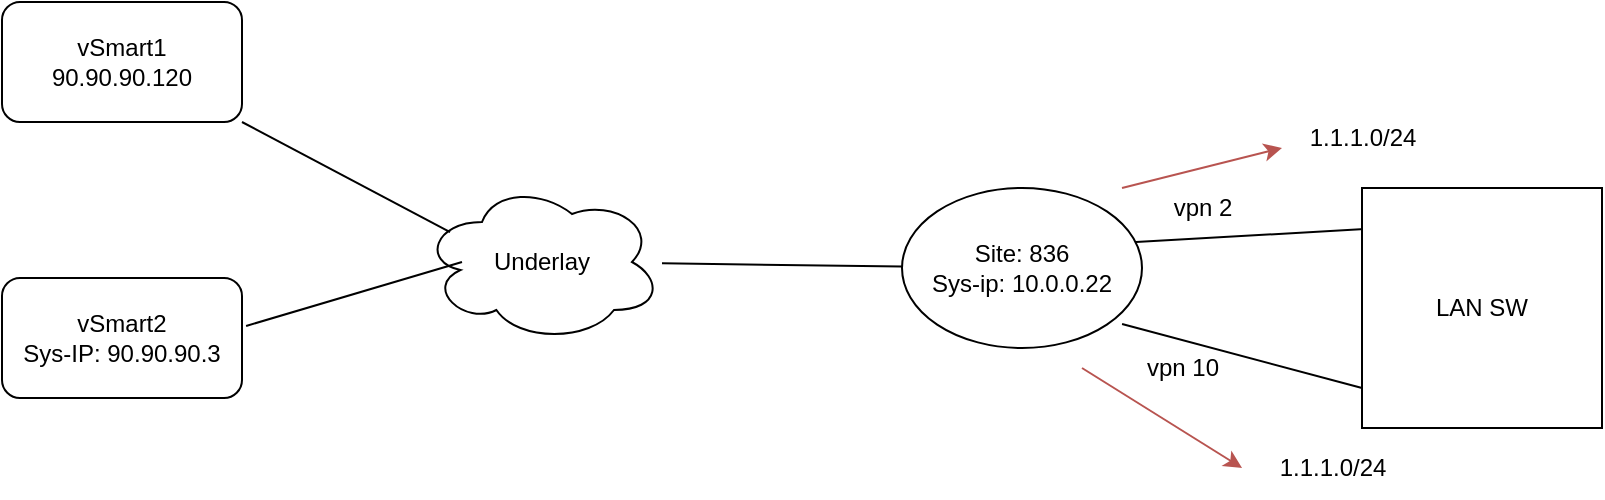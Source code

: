 <mxfile version="20.4.0" type="github">
  <diagram id="46sCaGynCGbmpi2HzYGw" name="Page-1">
    <mxGraphModel dx="1018" dy="599" grid="1" gridSize="10" guides="1" tooltips="1" connect="1" arrows="1" fold="1" page="1" pageScale="1" pageWidth="850" pageHeight="1100" math="0" shadow="0">
      <root>
        <mxCell id="0" />
        <mxCell id="1" parent="0" />
        <mxCell id="2tDThwZM70gd9IIBhrUy-2" value="&lt;div&gt;Site: 836&lt;/div&gt;&lt;div&gt;Sys-ip: 10.0.0.22&lt;br&gt;&lt;/div&gt;" style="ellipse;whiteSpace=wrap;html=1;" parent="1" vertex="1">
          <mxGeometry x="510" y="313" width="120" height="80" as="geometry" />
        </mxCell>
        <mxCell id="2tDThwZM70gd9IIBhrUy-3" value="Underlay" style="ellipse;shape=cloud;whiteSpace=wrap;html=1;" parent="1" vertex="1">
          <mxGeometry x="270" y="310" width="120" height="80" as="geometry" />
        </mxCell>
        <mxCell id="2tDThwZM70gd9IIBhrUy-4" value="&lt;div&gt;vSmart1&lt;/div&gt;90.90.90.120" style="rounded=1;whiteSpace=wrap;html=1;" parent="1" vertex="1">
          <mxGeometry x="60" y="220" width="120" height="60" as="geometry" />
        </mxCell>
        <mxCell id="2tDThwZM70gd9IIBhrUy-5" value="" style="endArrow=none;html=1;rounded=0;exitX=1;exitY=1;exitDx=0;exitDy=0;entryX=0.117;entryY=0.313;entryDx=0;entryDy=0;entryPerimeter=0;" parent="1" source="2tDThwZM70gd9IIBhrUy-4" target="2tDThwZM70gd9IIBhrUy-3" edge="1">
          <mxGeometry width="50" height="50" relative="1" as="geometry">
            <mxPoint x="400" y="410" as="sourcePoint" />
            <mxPoint x="450" y="360" as="targetPoint" />
          </mxGeometry>
        </mxCell>
        <mxCell id="2tDThwZM70gd9IIBhrUy-7" value="" style="endArrow=none;html=1;rounded=0;" parent="1" source="2tDThwZM70gd9IIBhrUy-3" target="2tDThwZM70gd9IIBhrUy-2" edge="1">
          <mxGeometry width="50" height="50" relative="1" as="geometry">
            <mxPoint x="400" y="410" as="sourcePoint" />
            <mxPoint x="450" y="360" as="targetPoint" />
          </mxGeometry>
        </mxCell>
        <mxCell id="2tDThwZM70gd9IIBhrUy-8" value="" style="endArrow=none;html=1;rounded=0;entryX=0.975;entryY=0.338;entryDx=0;entryDy=0;entryPerimeter=0;" parent="1" target="2tDThwZM70gd9IIBhrUy-2" edge="1">
          <mxGeometry width="50" height="50" relative="1" as="geometry">
            <mxPoint x="750" y="333" as="sourcePoint" />
            <mxPoint x="450" y="263" as="targetPoint" />
          </mxGeometry>
        </mxCell>
        <mxCell id="2tDThwZM70gd9IIBhrUy-9" value="" style="endArrow=none;html=1;rounded=0;exitX=0.917;exitY=0.85;exitDx=0;exitDy=0;exitPerimeter=0;" parent="1" source="2tDThwZM70gd9IIBhrUy-2" edge="1">
          <mxGeometry width="50" height="50" relative="1" as="geometry">
            <mxPoint x="400" y="313" as="sourcePoint" />
            <mxPoint x="740" y="413" as="targetPoint" />
          </mxGeometry>
        </mxCell>
        <mxCell id="2tDThwZM70gd9IIBhrUy-10" value="&lt;div&gt;LAN SW&lt;/div&gt;" style="rounded=0;whiteSpace=wrap;html=1;" parent="1" vertex="1">
          <mxGeometry x="740" y="313" width="120" height="120" as="geometry" />
        </mxCell>
        <mxCell id="2tDThwZM70gd9IIBhrUy-11" value="vpn 2" style="text;html=1;align=center;verticalAlign=middle;resizable=0;points=[];autosize=1;strokeColor=none;fillColor=none;" parent="1" vertex="1">
          <mxGeometry x="635" y="308" width="50" height="30" as="geometry" />
        </mxCell>
        <mxCell id="2tDThwZM70gd9IIBhrUy-12" value="vpn 10" style="text;html=1;align=center;verticalAlign=middle;resizable=0;points=[];autosize=1;strokeColor=none;fillColor=none;" parent="1" vertex="1">
          <mxGeometry x="620" y="388" width="60" height="30" as="geometry" />
        </mxCell>
        <mxCell id="2tDThwZM70gd9IIBhrUy-13" value="1.1.1.0/24" style="text;html=1;align=center;verticalAlign=middle;resizable=0;points=[];autosize=1;strokeColor=none;fillColor=none;" parent="1" vertex="1">
          <mxGeometry x="700" y="273" width="80" height="30" as="geometry" />
        </mxCell>
        <mxCell id="2tDThwZM70gd9IIBhrUy-14" value="1.1.1.0/24" style="text;html=1;align=center;verticalAlign=middle;resizable=0;points=[];autosize=1;strokeColor=none;fillColor=none;" parent="1" vertex="1">
          <mxGeometry x="685" y="438" width="80" height="30" as="geometry" />
        </mxCell>
        <mxCell id="2tDThwZM70gd9IIBhrUy-15" value="" style="endArrow=classic;html=1;rounded=0;entryX=-0.062;entryY=0.5;entryDx=0;entryDy=0;entryPerimeter=0;fillColor=#f8cecc;strokeColor=#b85450;" parent="1" target="2tDThwZM70gd9IIBhrUy-14" edge="1">
          <mxGeometry width="50" height="50" relative="1" as="geometry">
            <mxPoint x="600" y="403" as="sourcePoint" />
            <mxPoint x="460" y="443" as="targetPoint" />
          </mxGeometry>
        </mxCell>
        <mxCell id="2tDThwZM70gd9IIBhrUy-16" value="" style="endArrow=classic;html=1;rounded=0;fillColor=#f8cecc;strokeColor=#b85450;" parent="1" edge="1">
          <mxGeometry width="50" height="50" relative="1" as="geometry">
            <mxPoint x="620" y="313" as="sourcePoint" />
            <mxPoint x="700" y="293" as="targetPoint" />
          </mxGeometry>
        </mxCell>
        <mxCell id="2tDThwZM70gd9IIBhrUy-17" value="&lt;div&gt;vSmart2&lt;/div&gt;&lt;div&gt;Sys-IP: 90.90.90.3&lt;br&gt;&lt;/div&gt;" style="rounded=1;whiteSpace=wrap;html=1;" parent="1" vertex="1">
          <mxGeometry x="60" y="358" width="120" height="60" as="geometry" />
        </mxCell>
        <mxCell id="2tDThwZM70gd9IIBhrUy-18" value="" style="endArrow=none;html=1;rounded=0;exitX=1.017;exitY=0.4;exitDx=0;exitDy=0;exitPerimeter=0;" parent="1" source="2tDThwZM70gd9IIBhrUy-17" edge="1">
          <mxGeometry width="50" height="50" relative="1" as="geometry">
            <mxPoint x="190" y="290" as="sourcePoint" />
            <mxPoint x="290" y="350" as="targetPoint" />
          </mxGeometry>
        </mxCell>
      </root>
    </mxGraphModel>
  </diagram>
</mxfile>
